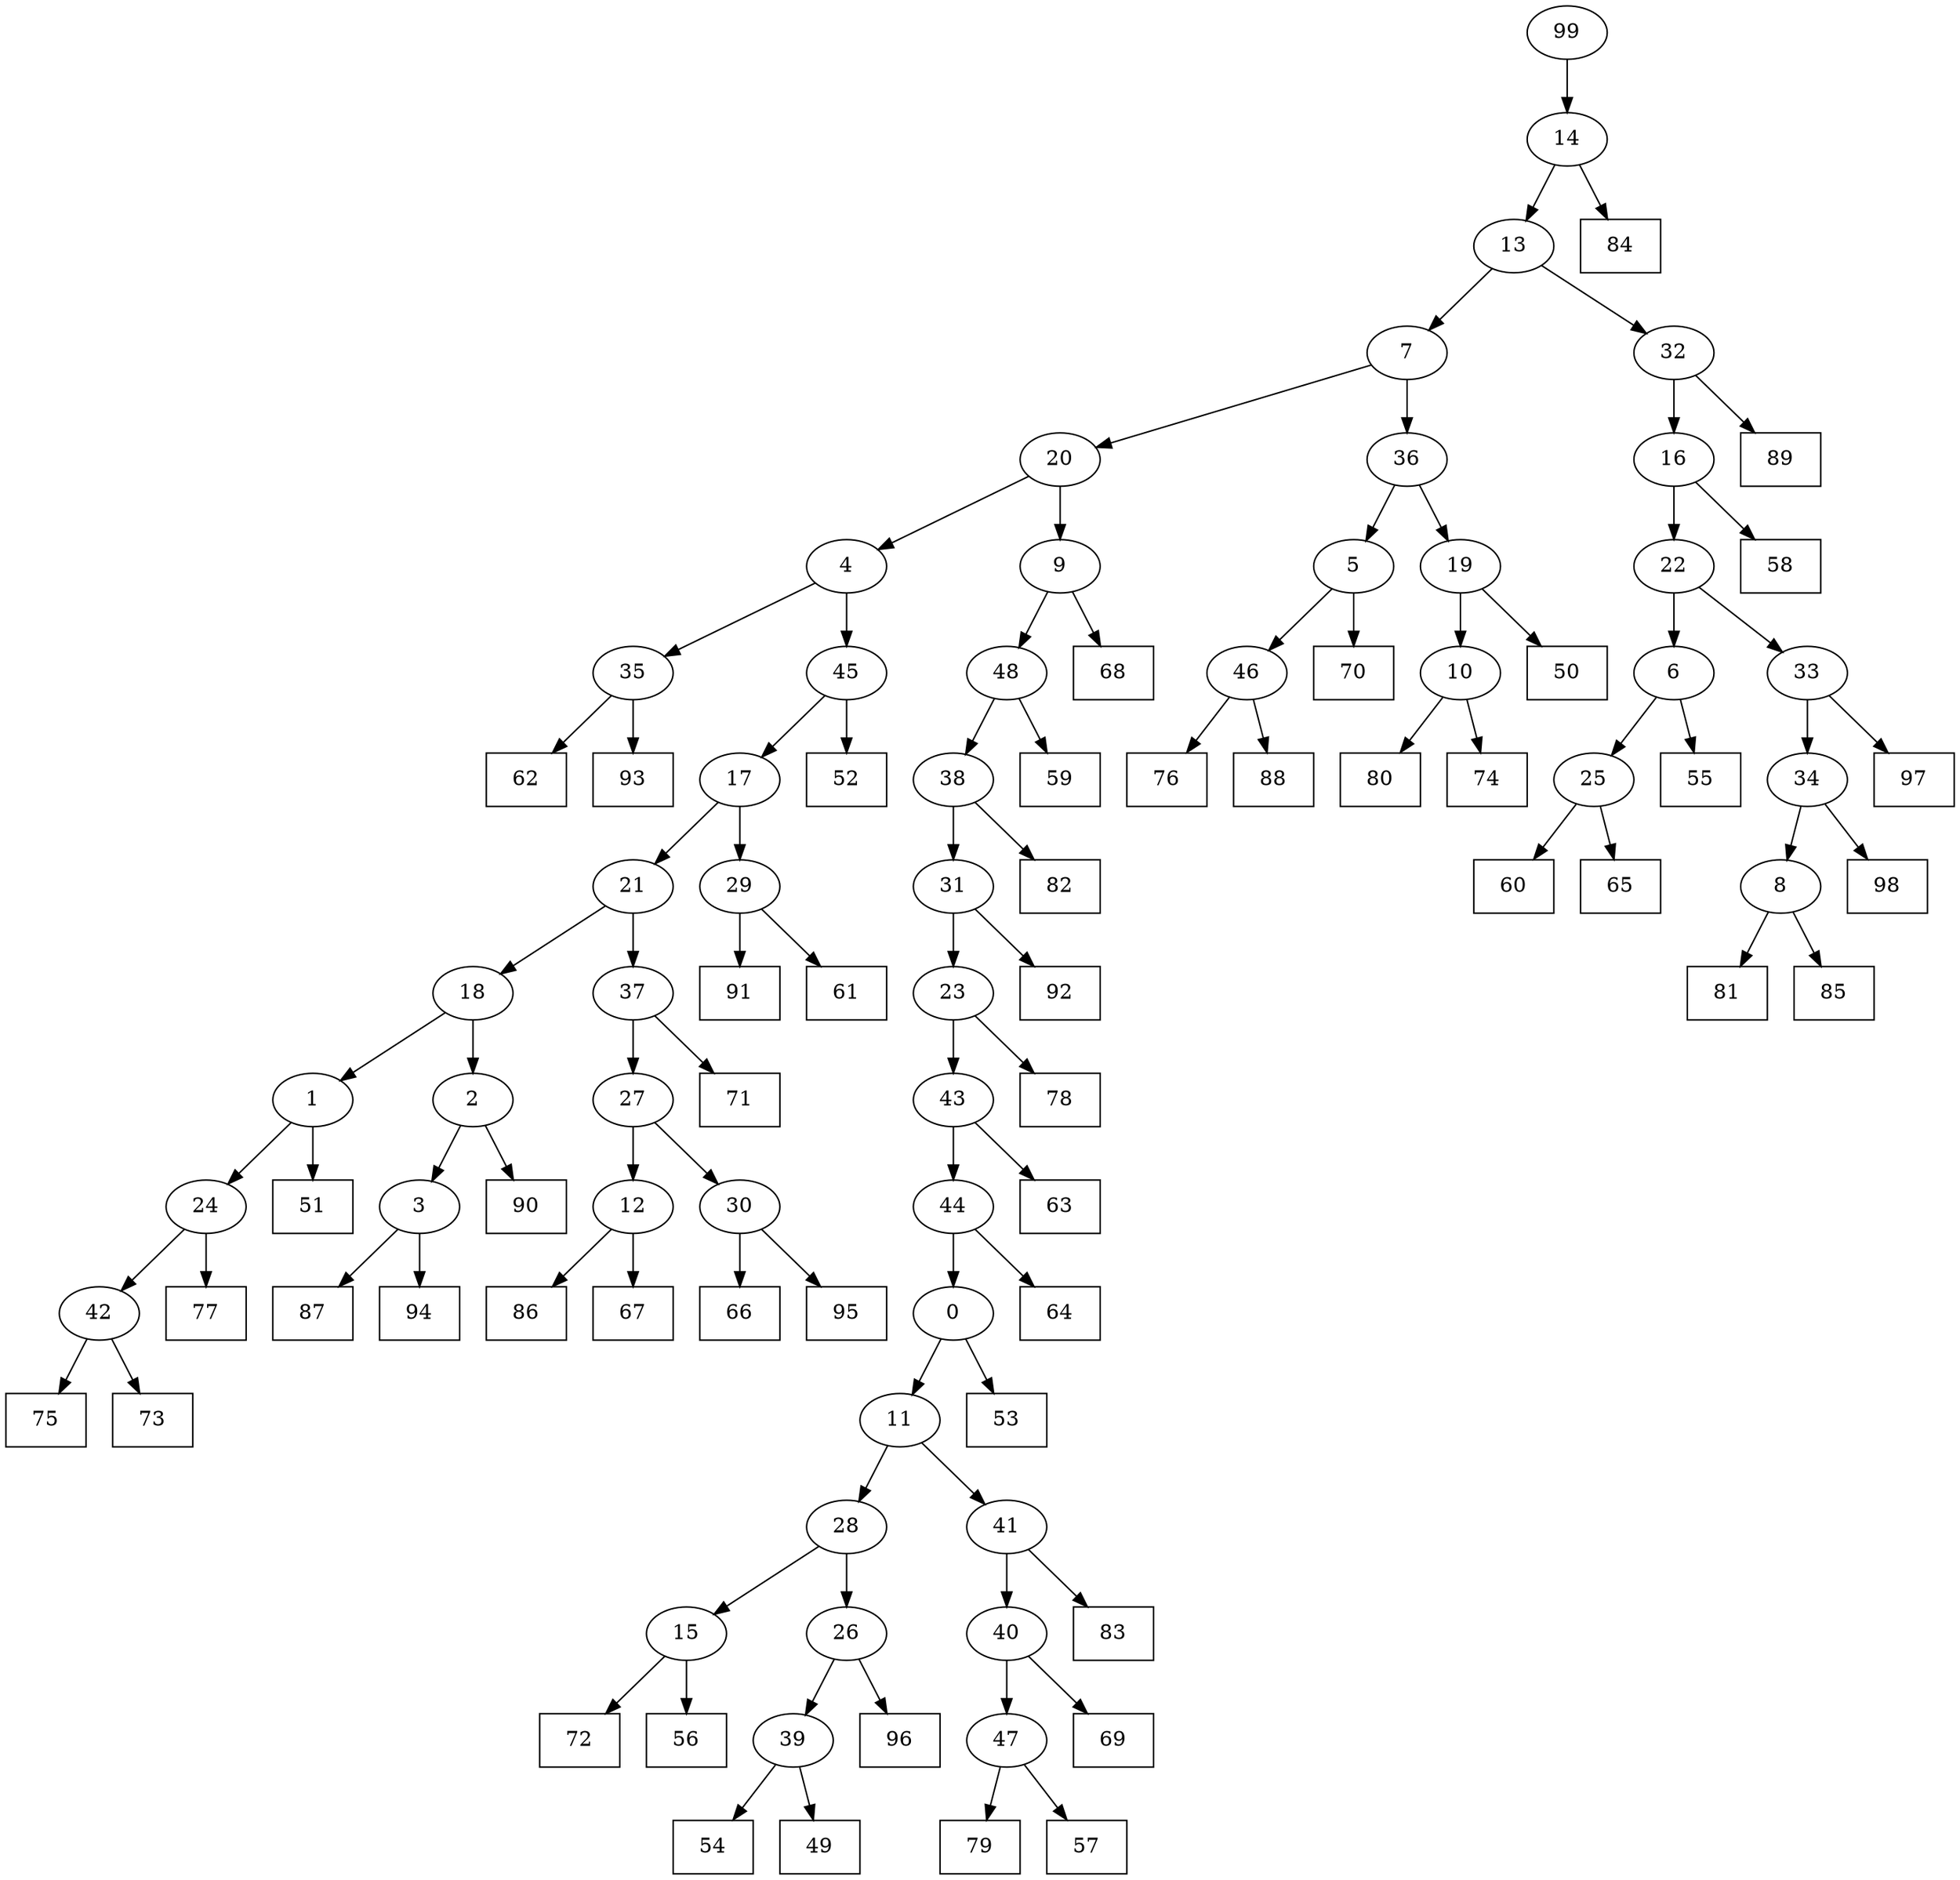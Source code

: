 digraph G {
0[label="0"];
1[label="1"];
2[label="2"];
3[label="3"];
4[label="4"];
5[label="5"];
6[label="6"];
7[label="7"];
8[label="8"];
9[label="9"];
10[label="10"];
11[label="11"];
12[label="12"];
13[label="13"];
14[label="14"];
15[label="15"];
16[label="16"];
17[label="17"];
18[label="18"];
19[label="19"];
20[label="20"];
21[label="21"];
22[label="22"];
23[label="23"];
24[label="24"];
25[label="25"];
26[label="26"];
27[label="27"];
28[label="28"];
29[label="29"];
30[label="30"];
31[label="31"];
32[label="32"];
33[label="33"];
34[label="34"];
35[label="35"];
36[label="36"];
37[label="37"];
38[label="38"];
39[label="39"];
40[label="40"];
41[label="41"];
42[label="42"];
43[label="43"];
44[label="44"];
45[label="45"];
46[label="46"];
47[label="47"];
48[label="48"];
49[shape=box,label="80"];
50[shape=box,label="51"];
51[shape=box,label="81"];
52[shape=box,label="72"];
53[shape=box,label="77"];
54[shape=box,label="62"];
55[shape=box,label="68"];
56[shape=box,label="91"];
57[shape=box,label="75"];
58[shape=box,label="87"];
59[shape=box,label="73"];
60[shape=box,label="78"];
61[shape=box,label="55"];
62[shape=box,label="50"];
63[shape=box,label="92"];
64[shape=box,label="71"];
65[shape=box,label="86"];
66[shape=box,label="94"];
67[shape=box,label="66"];
68[shape=box,label="69"];
69[shape=box,label="93"];
70[shape=box,label="89"];
71[shape=box,label="59"];
72[shape=box,label="67"];
73[shape=box,label="85"];
74[shape=box,label="98"];
75[shape=box,label="97"];
76[shape=box,label="95"];
77[shape=box,label="96"];
78[shape=box,label="82"];
79[shape=box,label="54"];
80[shape=box,label="52"];
81[shape=box,label="79"];
82[shape=box,label="56"];
83[shape=box,label="76"];
84[shape=box,label="70"];
85[shape=box,label="83"];
86[shape=box,label="84"];
87[shape=box,label="60"];
88[shape=box,label="74"];
89[shape=box,label="49"];
90[shape=box,label="65"];
91[shape=box,label="88"];
92[shape=box,label="61"];
93[shape=box,label="64"];
94[shape=box,label="58"];
95[shape=box,label="53"];
96[shape=box,label="57"];
97[shape=box,label="90"];
98[shape=box,label="63"];
99[label="99"];
15->82 ;
12->72 ;
29->92 ;
42->59 ;
19->62 ;
29->56 ;
8->51 ;
0->95 ;
45->80 ;
41->85 ;
30->76 ;
37->64 ;
47->81 ;
27->12 ;
1->24 ;
35->69 ;
40->68 ;
31->63 ;
46->83 ;
39->89 ;
11->28 ;
44->93 ;
17->29 ;
2->97 ;
4->45 ;
38->78 ;
25->90 ;
0->11 ;
11->41 ;
40->47 ;
23->60 ;
18->2 ;
33->34 ;
34->74 ;
30->67 ;
23->43 ;
38->31 ;
31->23 ;
48->38 ;
7->36 ;
36->19 ;
3->58 ;
10->49 ;
21->37 ;
34->8 ;
9->55 ;
32->16 ;
16->94 ;
43->98 ;
6->25 ;
25->87 ;
43->44 ;
44->0 ;
18->1 ;
35->54 ;
26->39 ;
47->96 ;
28->26 ;
26->77 ;
12->65 ;
8->73 ;
4->35 ;
20->4 ;
7->20 ;
24->53 ;
13->7 ;
27->30 ;
19->10 ;
10->88 ;
1->50 ;
22->6 ;
6->61 ;
41->40 ;
5->46 ;
46->91 ;
45->17 ;
22->33 ;
33->75 ;
5->84 ;
13->32 ;
32->70 ;
14->86 ;
28->15 ;
15->52 ;
39->79 ;
99->14 ;
14->13 ;
16->22 ;
9->48 ;
48->71 ;
20->9 ;
17->21 ;
21->18 ;
37->27 ;
24->42 ;
42->57 ;
36->5 ;
2->3 ;
3->66 ;
}
